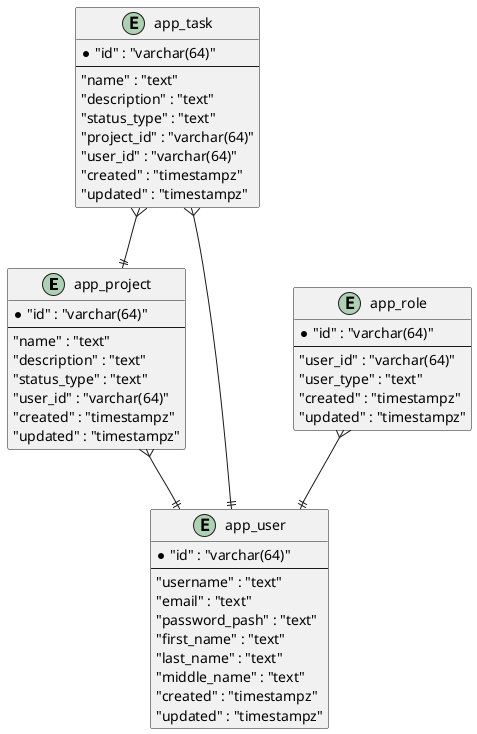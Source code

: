 @startuml 
'!pragma graphviz_dot jdot
'!pragma layout smetana 
entity "app_project" {
    *"id" : "varchar(64)"
---
    "name" : "text"
    "description" : "text"
    "status_type" : "text"
    "user_id" : "varchar(64)"
    "created" : "timestampz"
    "updated" : "timestampz"
}

entity "app_task" {
    *"id" : "varchar(64)"
---
    "name" : "text"
    "description" : "text"
    "status_type" : "text"
    "project_id" : "varchar(64)"
    "user_id" : "varchar(64)"
    "created" : "timestampz"
    "updated" : "timestampz"
}

entity "app_user" {
    *"id" : "varchar(64)"
---
    "username" : "text"
    "email" : "text"
    "password_рash" : "text"
    "first_name" : "text"
    "last_name" : "text"
    "middle_name" : "text"
    "created" : "timestampz"
    "updated" : "timestampz"
}

entity "app_role" {
    *"id" : "varchar(64)"
---
    "user_id" : "varchar(64)"
    "user_type" : "text"
    "created" : "timestampz"
    "updated" : "timestampz"
}

app_project }--|| app_user
app_task }--|| app_project
app_task }--|| app_user
app_role }--|| app_user

@enduml
